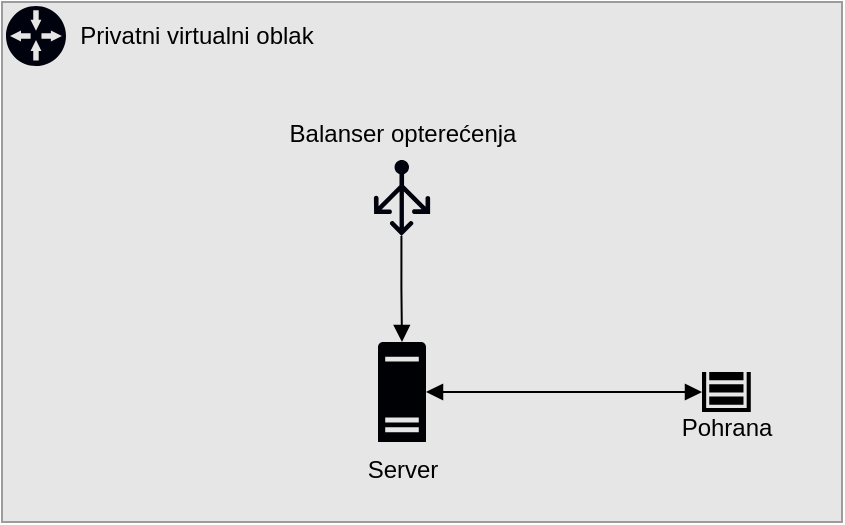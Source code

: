 <mxfile version="15.0.3" type="device"><diagram id="7RZkhnQndDF6UoDBqsZT" name="Page-1"><mxGraphModel dx="1422" dy="761" grid="1" gridSize="10" guides="1" tooltips="1" connect="1" arrows="1" fold="1" page="1" pageScale="1" pageWidth="600" pageHeight="350" math="0" shadow="0"><root><mxCell id="0"/><mxCell id="1" parent="0"/><mxCell id="RpjLd53uk5YBoOX3tldm-6" value="" style="whiteSpace=wrap;html=1;fillColor=#E6E6E6;imageAspect=0;strokeColor=#9C9C9C;" vertex="1" parent="1"><mxGeometry x="90" y="40" width="420" height="260" as="geometry"/></mxCell><mxCell id="RpjLd53uk5YBoOX3tldm-13" style="edgeStyle=orthogonalEdgeStyle;rounded=0;orthogonalLoop=1;jettySize=auto;html=1;exitX=1;exitY=0.5;exitDx=0;exitDy=0;exitPerimeter=0;entryX=0;entryY=0.5;entryDx=0;entryDy=0;entryPerimeter=0;startArrow=block;startFill=1;endArrow=block;endFill=1;" edge="1" parent="1" source="RpjLd53uk5YBoOX3tldm-4" target="RpjLd53uk5YBoOX3tldm-5"><mxGeometry relative="1" as="geometry"/></mxCell><mxCell id="RpjLd53uk5YBoOX3tldm-4" value="Server" style="aspect=fixed;pointerEvents=1;shadow=0;dashed=0;html=1;strokeColor=none;labelPosition=center;verticalLabelPosition=bottom;verticalAlign=top;align=center;shape=mxgraph.mscae.enterprise.server_generic;fillColor=#000105;" vertex="1" parent="1"><mxGeometry x="278" y="210" width="24" height="50" as="geometry"/></mxCell><mxCell id="RpjLd53uk5YBoOX3tldm-5" value="" style="aspect=fixed;pointerEvents=1;shadow=0;dashed=0;html=1;strokeColor=none;labelPosition=center;verticalLabelPosition=bottom;verticalAlign=top;align=center;shape=mxgraph.mscae.enterprise.storage;fillColor=#000000;" vertex="1" parent="1"><mxGeometry x="440" y="225" width="24.39" height="20" as="geometry"/></mxCell><mxCell id="RpjLd53uk5YBoOX3tldm-10" value="" style="group" vertex="1" connectable="0" parent="1"><mxGeometry x="92" y="42" width="160" height="30" as="geometry"/></mxCell><mxCell id="RpjLd53uk5YBoOX3tldm-7" value="" style="aspect=fixed;pointerEvents=1;shadow=0;dashed=0;html=1;strokeColor=none;labelPosition=center;verticalLabelPosition=bottom;verticalAlign=top;align=center;shape=mxgraph.mscae.enterprise.gateway;fillColor=#00020D;" vertex="1" parent="RpjLd53uk5YBoOX3tldm-10"><mxGeometry width="30" height="30" as="geometry"/></mxCell><mxCell id="RpjLd53uk5YBoOX3tldm-8" value="Privatni virtualni oblak" style="text;html=1;align=center;verticalAlign=middle;resizable=0;points=[];autosize=1;strokeColor=none;" vertex="1" parent="RpjLd53uk5YBoOX3tldm-10"><mxGeometry x="30" y="5" width="130" height="20" as="geometry"/></mxCell><mxCell id="RpjLd53uk5YBoOX3tldm-11" value="" style="group" vertex="1" connectable="0" parent="1"><mxGeometry x="225" y="96" width="130" height="74" as="geometry"/></mxCell><mxCell id="RpjLd53uk5YBoOX3tldm-1" value="" style="aspect=fixed;pointerEvents=1;shadow=0;dashed=0;html=1;strokeColor=none;labelPosition=center;verticalLabelPosition=bottom;verticalAlign=top;align=center;shape=mxgraph.azure.load_balancer_generic;fillColor=#00020D;" vertex="1" parent="RpjLd53uk5YBoOX3tldm-11"><mxGeometry x="50.94" y="23" width="28.12" height="38" as="geometry"/></mxCell><mxCell id="RpjLd53uk5YBoOX3tldm-9" value="Balanser opterećenja" style="text;html=1;align=center;verticalAlign=middle;resizable=0;points=[];autosize=1;strokeColor=none;" vertex="1" parent="RpjLd53uk5YBoOX3tldm-11"><mxGeometry width="130" height="20" as="geometry"/></mxCell><mxCell id="RpjLd53uk5YBoOX3tldm-12" style="edgeStyle=orthogonalEdgeStyle;rounded=0;orthogonalLoop=1;jettySize=auto;html=1;exitX=0.49;exitY=1;exitDx=0;exitDy=0;exitPerimeter=0;entryX=0.5;entryY=0;entryDx=0;entryDy=0;entryPerimeter=0;endArrow=block;endFill=1;" edge="1" parent="1" source="RpjLd53uk5YBoOX3tldm-1" target="RpjLd53uk5YBoOX3tldm-4"><mxGeometry relative="1" as="geometry"/></mxCell><mxCell id="RpjLd53uk5YBoOX3tldm-19" value="Pohrana" style="text;html=1;align=center;verticalAlign=middle;resizable=0;points=[];autosize=1;strokeColor=none;" vertex="1" parent="1"><mxGeometry x="422.2" y="243" width="60" height="20" as="geometry"/></mxCell></root></mxGraphModel></diagram></mxfile>
